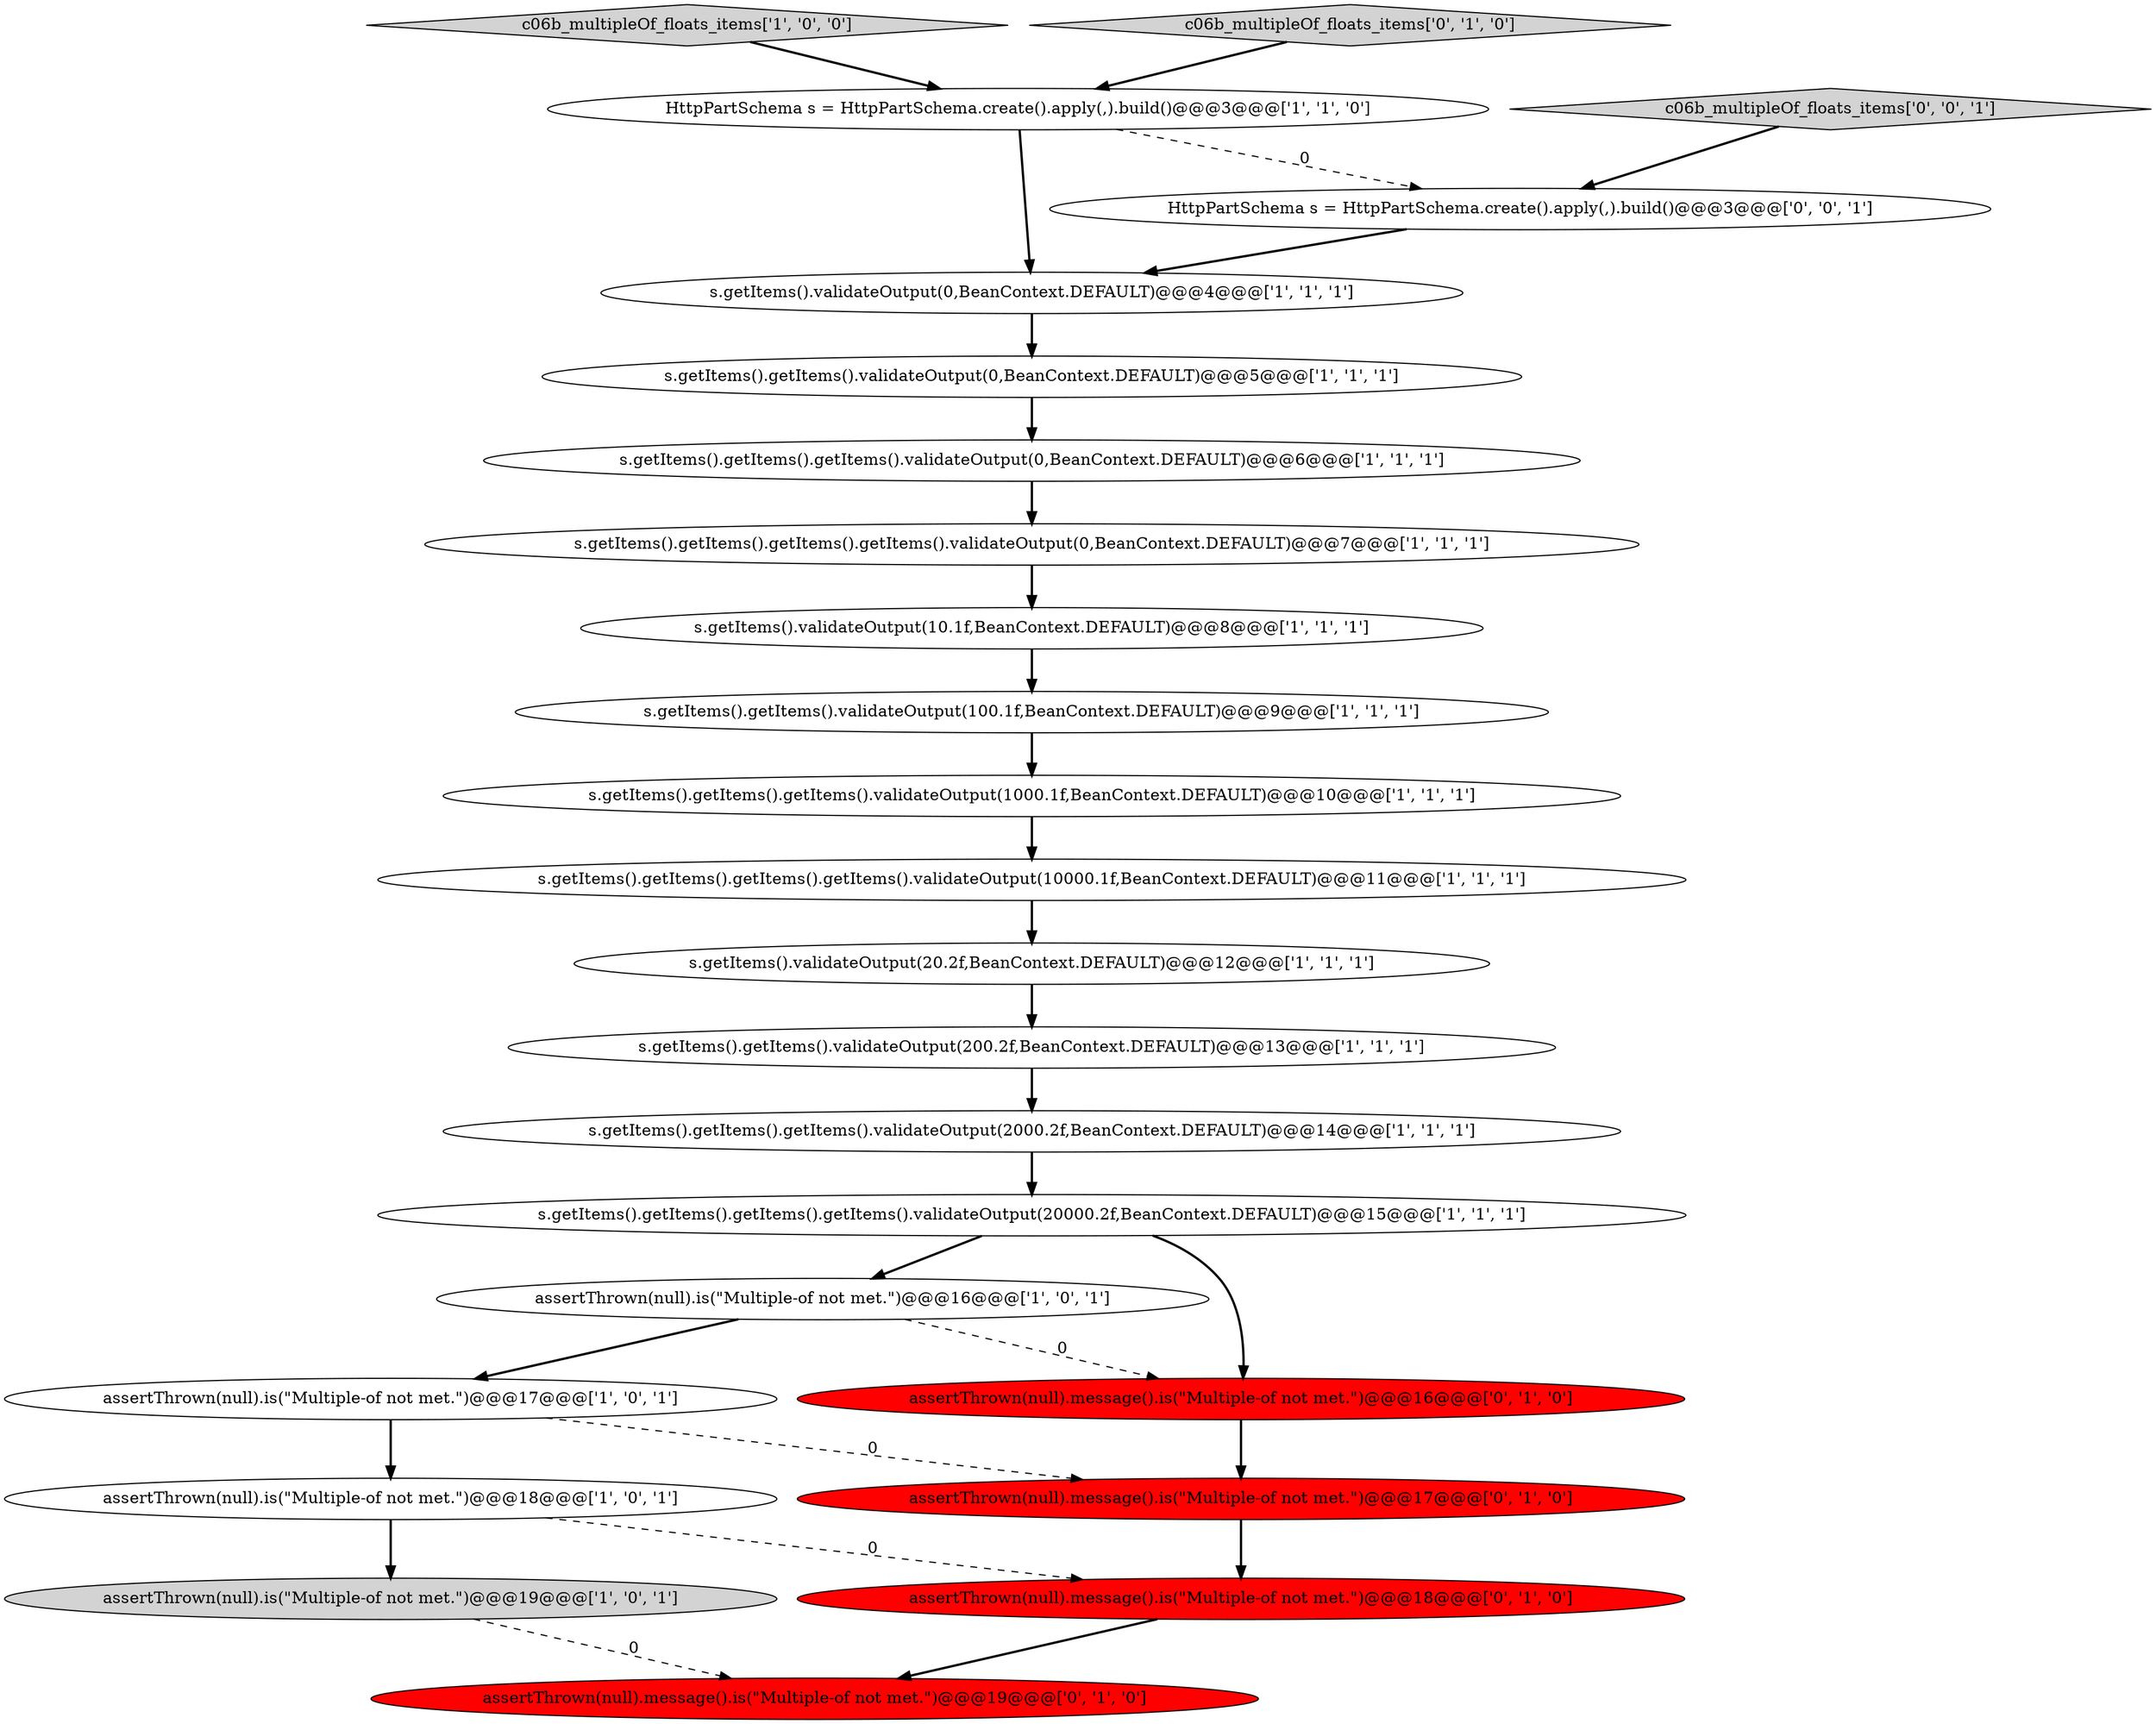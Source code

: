digraph {
20 [style = filled, label = "assertThrown(null).message().is(\"Multiple-of not met.\")@@@19@@@['0', '1', '0']", fillcolor = red, shape = ellipse image = "AAA1AAABBB2BBB"];
2 [style = filled, label = "assertThrown(null).is(\"Multiple-of not met.\")@@@16@@@['1', '0', '1']", fillcolor = white, shape = ellipse image = "AAA0AAABBB1BBB"];
13 [style = filled, label = "s.getItems().getItems().validateOutput(200.2f,BeanContext.DEFAULT)@@@13@@@['1', '1', '1']", fillcolor = white, shape = ellipse image = "AAA0AAABBB1BBB"];
19 [style = filled, label = "assertThrown(null).message().is(\"Multiple-of not met.\")@@@18@@@['0', '1', '0']", fillcolor = red, shape = ellipse image = "AAA1AAABBB2BBB"];
22 [style = filled, label = "assertThrown(null).message().is(\"Multiple-of not met.\")@@@16@@@['0', '1', '0']", fillcolor = red, shape = ellipse image = "AAA1AAABBB2BBB"];
16 [style = filled, label = "s.getItems().validateOutput(10.1f,BeanContext.DEFAULT)@@@8@@@['1', '1', '1']", fillcolor = white, shape = ellipse image = "AAA0AAABBB1BBB"];
0 [style = filled, label = "s.getItems().getItems().getItems().getItems().validateOutput(10000.1f,BeanContext.DEFAULT)@@@11@@@['1', '1', '1']", fillcolor = white, shape = ellipse image = "AAA0AAABBB1BBB"];
10 [style = filled, label = "s.getItems().getItems().getItems().getItems().validateOutput(0,BeanContext.DEFAULT)@@@7@@@['1', '1', '1']", fillcolor = white, shape = ellipse image = "AAA0AAABBB1BBB"];
7 [style = filled, label = "assertThrown(null).is(\"Multiple-of not met.\")@@@18@@@['1', '0', '1']", fillcolor = white, shape = ellipse image = "AAA0AAABBB1BBB"];
9 [style = filled, label = "s.getItems().getItems().getItems().validateOutput(2000.2f,BeanContext.DEFAULT)@@@14@@@['1', '1', '1']", fillcolor = white, shape = ellipse image = "AAA0AAABBB1BBB"];
24 [style = filled, label = "c06b_multipleOf_floats_items['0', '0', '1']", fillcolor = lightgray, shape = diamond image = "AAA0AAABBB3BBB"];
12 [style = filled, label = "s.getItems().getItems().validateOutput(0,BeanContext.DEFAULT)@@@5@@@['1', '1', '1']", fillcolor = white, shape = ellipse image = "AAA0AAABBB1BBB"];
14 [style = filled, label = "s.getItems().getItems().getItems().getItems().validateOutput(20000.2f,BeanContext.DEFAULT)@@@15@@@['1', '1', '1']", fillcolor = white, shape = ellipse image = "AAA0AAABBB1BBB"];
18 [style = filled, label = "assertThrown(null).message().is(\"Multiple-of not met.\")@@@17@@@['0', '1', '0']", fillcolor = red, shape = ellipse image = "AAA1AAABBB2BBB"];
6 [style = filled, label = "s.getItems().getItems().getItems().validateOutput(1000.1f,BeanContext.DEFAULT)@@@10@@@['1', '1', '1']", fillcolor = white, shape = ellipse image = "AAA0AAABBB1BBB"];
5 [style = filled, label = "c06b_multipleOf_floats_items['1', '0', '0']", fillcolor = lightgray, shape = diamond image = "AAA0AAABBB1BBB"];
15 [style = filled, label = "HttpPartSchema s = HttpPartSchema.create().apply(,).build()@@@3@@@['1', '1', '0']", fillcolor = white, shape = ellipse image = "AAA0AAABBB1BBB"];
11 [style = filled, label = "s.getItems().getItems().getItems().validateOutput(0,BeanContext.DEFAULT)@@@6@@@['1', '1', '1']", fillcolor = white, shape = ellipse image = "AAA0AAABBB1BBB"];
21 [style = filled, label = "c06b_multipleOf_floats_items['0', '1', '0']", fillcolor = lightgray, shape = diamond image = "AAA0AAABBB2BBB"];
1 [style = filled, label = "assertThrown(null).is(\"Multiple-of not met.\")@@@19@@@['1', '0', '1']", fillcolor = lightgray, shape = ellipse image = "AAA0AAABBB1BBB"];
4 [style = filled, label = "s.getItems().getItems().validateOutput(100.1f,BeanContext.DEFAULT)@@@9@@@['1', '1', '1']", fillcolor = white, shape = ellipse image = "AAA0AAABBB1BBB"];
23 [style = filled, label = "HttpPartSchema s = HttpPartSchema.create().apply(,).build()@@@3@@@['0', '0', '1']", fillcolor = white, shape = ellipse image = "AAA0AAABBB3BBB"];
17 [style = filled, label = "assertThrown(null).is(\"Multiple-of not met.\")@@@17@@@['1', '0', '1']", fillcolor = white, shape = ellipse image = "AAA0AAABBB1BBB"];
3 [style = filled, label = "s.getItems().validateOutput(0,BeanContext.DEFAULT)@@@4@@@['1', '1', '1']", fillcolor = white, shape = ellipse image = "AAA0AAABBB1BBB"];
8 [style = filled, label = "s.getItems().validateOutput(20.2f,BeanContext.DEFAULT)@@@12@@@['1', '1', '1']", fillcolor = white, shape = ellipse image = "AAA0AAABBB1BBB"];
2->17 [style = bold, label=""];
15->23 [style = dashed, label="0"];
7->1 [style = bold, label=""];
4->6 [style = bold, label=""];
19->20 [style = bold, label=""];
21->15 [style = bold, label=""];
12->11 [style = bold, label=""];
14->22 [style = bold, label=""];
18->19 [style = bold, label=""];
5->15 [style = bold, label=""];
23->3 [style = bold, label=""];
6->0 [style = bold, label=""];
3->12 [style = bold, label=""];
15->3 [style = bold, label=""];
1->20 [style = dashed, label="0"];
17->7 [style = bold, label=""];
22->18 [style = bold, label=""];
10->16 [style = bold, label=""];
7->19 [style = dashed, label="0"];
11->10 [style = bold, label=""];
0->8 [style = bold, label=""];
9->14 [style = bold, label=""];
14->2 [style = bold, label=""];
13->9 [style = bold, label=""];
16->4 [style = bold, label=""];
2->22 [style = dashed, label="0"];
17->18 [style = dashed, label="0"];
8->13 [style = bold, label=""];
24->23 [style = bold, label=""];
}
